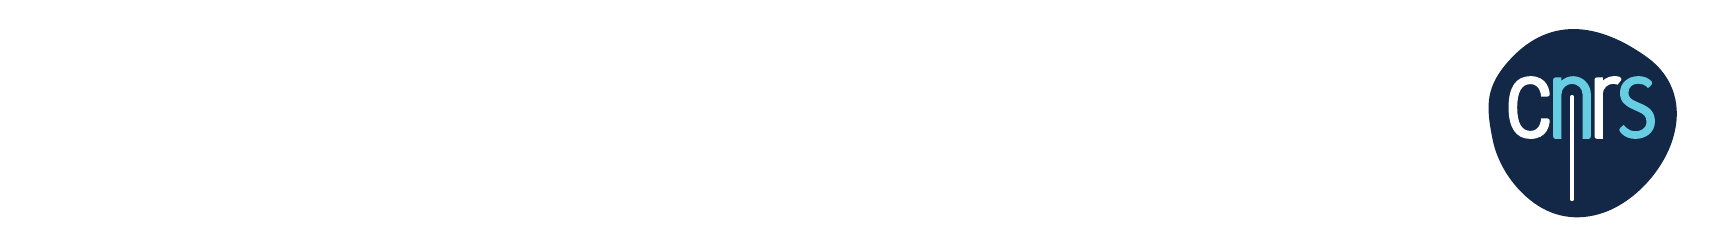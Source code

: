 % auteur du logo : CNRS
% version tikz : Kroum Tzanev
% date : 7 décembre 2015
\usetikzlibrary{svg.path}

\definecolor{inner}{RGB}{72,100,146} % #486492
\definecolor{outer}{RGB}{19,39,70} % #132746
\definecolor{lightblue}{RGB}{102,205,226} % #66cde2

\begin{tikzpicture}[x=1pt,y=1pt]
    % fond
    \fill[outer] svg{m 145.96,559.44 c -9.15,0.56 -17.4,-3.01 -24.52,-10.63 -9.27,-9.91 -9.1,-16.85 -6.57,-29.28 1.66,-8.15 6.5,-16.02 13.27,-21.59 7.88,-6.47 17.13,-8.13 26.76,-4.81 10.61,3.66 20.76,14.15 24.69,25.5 4.27,12.37 0.99,23.59 -9.02,30.77 -8.61,6.18 -16.89,9.56 -24.61,10.04};
    % cnrs
    \fill[white] svg{m 134.71,527.18 h -2.33 l -0.01,-0.07 c -0.01,-0.45 -0.28,-4.42 -3.84,-4.42 -3.17,0 -4.78,2.84 -4.78,8.45 0,5.61 1.61,8.46 4.78,8.46 3.62,0 3.84,-4.24 3.84,-4.42 l 0.01,-0.07 h 2.33 c 0.22,0 0.43,0.09 0.58,0.24 0.14,0.15 0.21,0.34 0.2,0.54 -0.05,1.1 -0.61,6.59 -6.99,6.59 -5.15,0 -7.88,-3.91 -7.88,-11.32 0,-7.43 2.73,-11.36 7.88,-11.36 6.14,0 6.9,5.02 6.99,6.56 0.02,0.21 -0.06,0.41 -0.2,0.57 -0.15,0.16 -0.36,0.25 -0.58,0.25};
    \fill[lightblue] svg{m 150.35,536 c 0,3.5 -2.84,6.46 -6.34,6.46 -1.65,0 -3.15,-0.62 -4.27,-1.66 v 1.21 h -2.11 c -0.64,0 -0.88,-0.42 -0.88,-0.89 v -20.44 c 0,-0.57 0.35,-0.88 0.87,-0.88 h 2.11 v 16.07 c 0,2.11 1.71,3.82 3.82,3.82 2.11,0 3.82,-1.71 3.82,-3.82 V 519.8 h 2.1 c 0.58,0 0.88,0.32 0.88,0.88 V 536};
    \fill[white] svg{m 161.25,540.94 c 0.11,0.13 0.17,0.3 0.17,0.49 0,0.35 -0.22,0.65 -0.54,0.76 -0.61,0.2 -1.26,0.31 -1.94,0.31 -1.64,0 -3.14,-0.63 -4.27,-1.66 v 1.21 h -2.11 c -0.64,0 -0.88,-0.42 -0.88,-0.89 v -20.44 c 0,-0.57 0.35,-0.88 0.87,-0.88 h 2.11 v 16.07 c 0,2.11 1.71,3.82 3.82,3.82 0.56,0 1.08,-0.12 1.55,-0.33 l 1.22,1.53};
    \fill[lightblue] svg{m 168.57,532.49 -2.01,0.88 c -1.94,0.85 -2.62,1.67 -2.62,3.16 0,1.93 1.41,3.23 3.52,3.23 1.24,0 2.26,-0.26 3.51,-1.53 l 0.07,-0.07 1.07,0.98 c 0.62,0.58 0.44,1.1 0.18,1.43 -1.05,1.24 -2.72,1.92 -4.73,1.92 -3.87,0 -6.67,-2.53 -6.67,-6 0,-3.42 2.15,-4.85 4.48,-5.89 l 2.05,-0.91 c 2.06,-0.92 3.04,-1.71 3.04,-3.7 0,-2.7 -2.44,-3.42 -3.89,-3.42 -1.24,0 -2.62,0.27 -4.32,2.19 l -0.07,0.08 -1.12,-0.99 c -0.57,-0.5 -0.58,-0.93 -0.02,-1.66 1.54,-1.97 3.8,-2.39 5.42,-2.39 3.5,0 7.05,2.16 7.05,6.27 0,3.56 -1.97,5.14 -4.94,6.42};
    % ligne (dépasser les frontières)
    \draw[white,line width=1.4,line cap=round] (143.59,498) -- +(0,37);
\end{tikzpicture}
